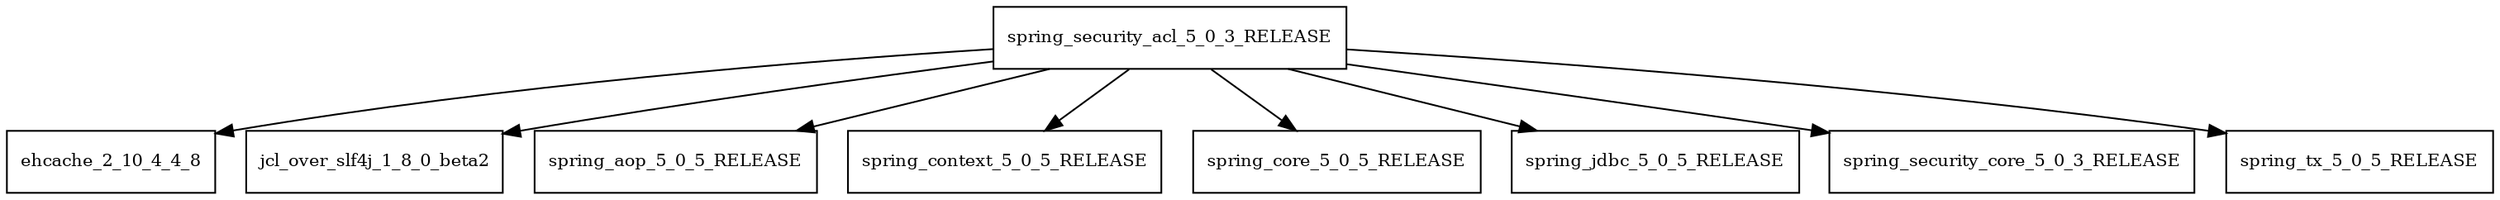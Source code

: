 digraph spring_security_acl_5_0_3_RELEASE_dependencies {
  node [shape = box, fontsize=10.0];
  spring_security_acl_5_0_3_RELEASE -> ehcache_2_10_4_4_8;
  spring_security_acl_5_0_3_RELEASE -> jcl_over_slf4j_1_8_0_beta2;
  spring_security_acl_5_0_3_RELEASE -> spring_aop_5_0_5_RELEASE;
  spring_security_acl_5_0_3_RELEASE -> spring_context_5_0_5_RELEASE;
  spring_security_acl_5_0_3_RELEASE -> spring_core_5_0_5_RELEASE;
  spring_security_acl_5_0_3_RELEASE -> spring_jdbc_5_0_5_RELEASE;
  spring_security_acl_5_0_3_RELEASE -> spring_security_core_5_0_3_RELEASE;
  spring_security_acl_5_0_3_RELEASE -> spring_tx_5_0_5_RELEASE;
}
